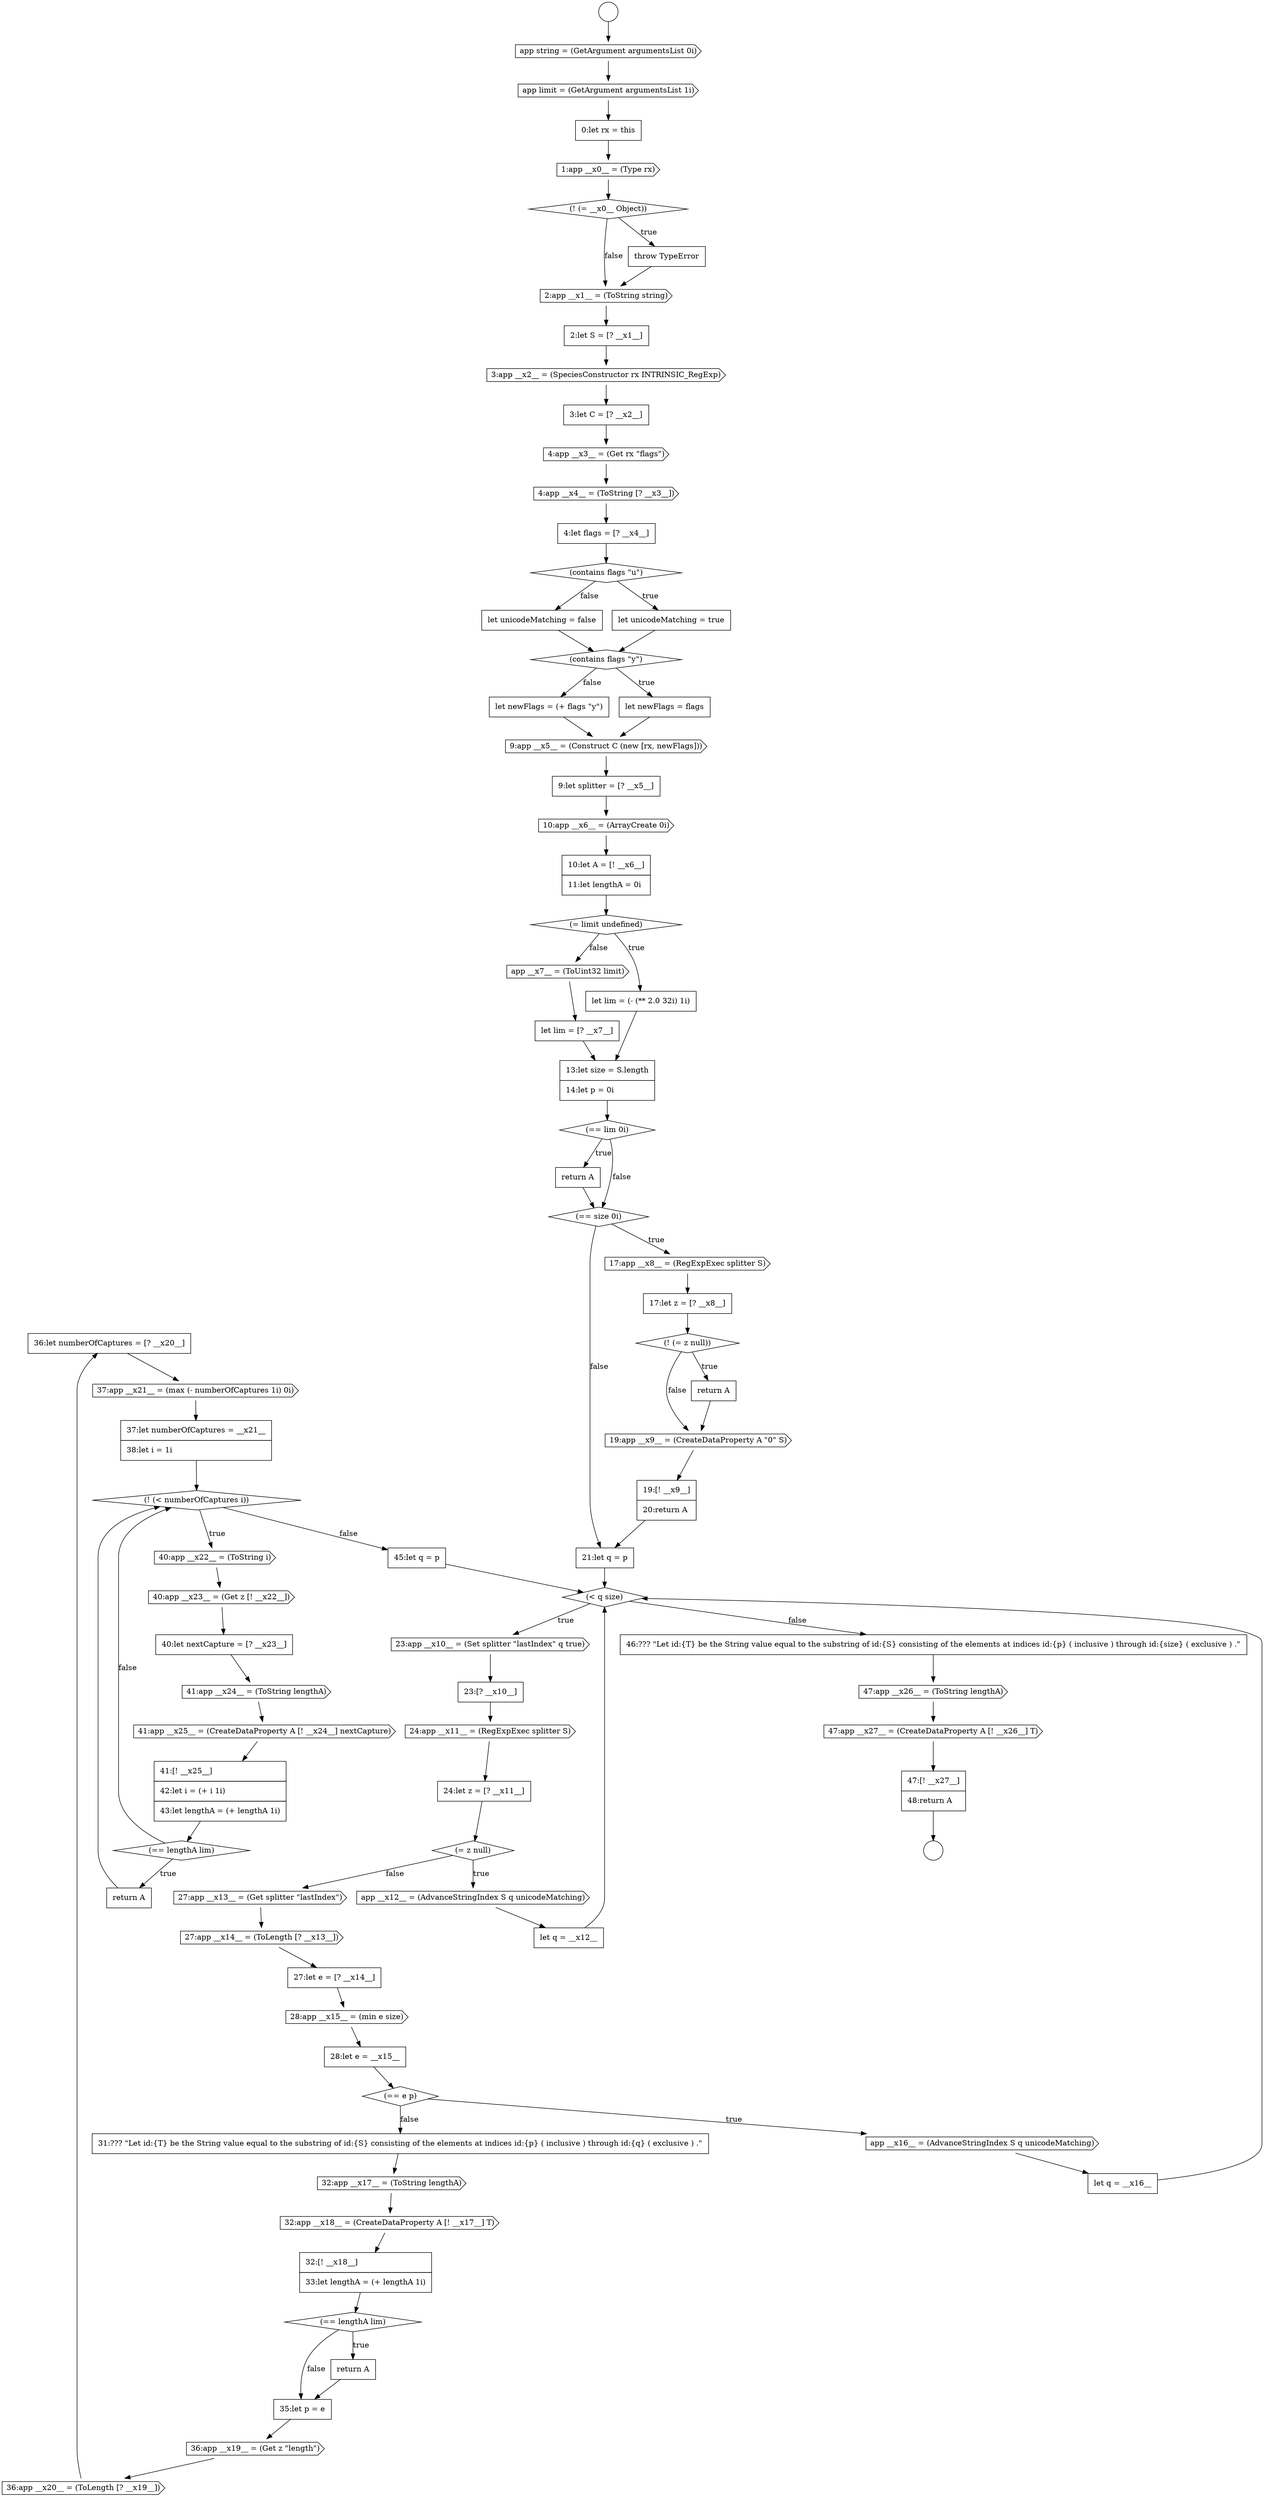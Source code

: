digraph {
  node14305 [shape=none, margin=0, label=<<font color="black">
    <table border="0" cellborder="1" cellspacing="0" cellpadding="10">
      <tr><td align="left">36:let numberOfCaptures = [? __x20__]</td></tr>
    </table>
  </font>> color="black" fillcolor="white" style=filled]
  node14316 [shape=none, margin=0, label=<<font color="black">
    <table border="0" cellborder="1" cellspacing="0" cellpadding="10">
      <tr><td align="left">return A</td></tr>
    </table>
  </font>> color="black" fillcolor="white" style=filled]
  node14274 [shape=none, margin=0, label=<<font color="black">
    <table border="0" cellborder="1" cellspacing="0" cellpadding="10">
      <tr><td align="left">17:let z = [? __x8__]</td></tr>
    </table>
  </font>> color="black" fillcolor="white" style=filled]
  node14296 [shape=none, margin=0, label=<<font color="black">
    <table border="0" cellborder="1" cellspacing="0" cellpadding="10">
      <tr><td align="left">31:??? &quot;Let id:{T} be the String value equal to the substring of id:{S} consisting of the elements at indices id:{p} ( inclusive ) through id:{q} ( exclusive ) .&quot;</td></tr>
    </table>
  </font>> color="black" fillcolor="white" style=filled]
  node14241 [shape=circle label=" " color="black" fillcolor="white" style=filled]
  node14264 [shape=none, margin=0, label=<<font color="black">
    <table border="0" cellborder="1" cellspacing="0" cellpadding="10">
      <tr><td align="left">10:let A = [! __x6__]</td></tr>
      <tr><td align="left">11:let lengthA = 0i</td></tr>
    </table>
  </font>> color="black" fillcolor="white" style=filled]
  node14273 [shape=cds, label=<<font color="black">17:app __x8__ = (RegExpExec splitter S)</font>> color="black" fillcolor="white" style=filled]
  node14301 [shape=none, margin=0, label=<<font color="black">
    <table border="0" cellborder="1" cellspacing="0" cellpadding="10">
      <tr><td align="left">return A</td></tr>
    </table>
  </font>> color="black" fillcolor="white" style=filled]
  node14292 [shape=none, margin=0, label=<<font color="black">
    <table border="0" cellborder="1" cellspacing="0" cellpadding="10">
      <tr><td align="left">28:let e = __x15__</td></tr>
    </table>
  </font>> color="black" fillcolor="white" style=filled]
  node14245 [shape=cds, label=<<font color="black">1:app __x0__ = (Type rx)</font>> color="black" fillcolor="white" style=filled]
  node14260 [shape=none, margin=0, label=<<font color="black">
    <table border="0" cellborder="1" cellspacing="0" cellpadding="10">
      <tr><td align="left">let newFlags = (+ flags &quot;y&quot;)</td></tr>
    </table>
  </font>> color="black" fillcolor="white" style=filled]
  node14277 [shape=cds, label=<<font color="black">19:app __x9__ = (CreateDataProperty A &quot;0&quot; S)</font>> color="black" fillcolor="white" style=filled]
  node14270 [shape=diamond, label=<<font color="black">(== lim 0i)</font>> color="black" fillcolor="white" style=filled]
  node14267 [shape=cds, label=<<font color="black">app __x7__ = (ToUint32 limit)</font>> color="black" fillcolor="white" style=filled]
  node14309 [shape=cds, label=<<font color="black">40:app __x22__ = (ToString i)</font>> color="black" fillcolor="white" style=filled]
  node14299 [shape=none, margin=0, label=<<font color="black">
    <table border="0" cellborder="1" cellspacing="0" cellpadding="10">
      <tr><td align="left">32:[! __x18__]</td></tr>
      <tr><td align="left">33:let lengthA = (+ lengthA 1i)</td></tr>
    </table>
  </font>> color="black" fillcolor="white" style=filled]
  node14284 [shape=none, margin=0, label=<<font color="black">
    <table border="0" cellborder="1" cellspacing="0" cellpadding="10">
      <tr><td align="left">24:let z = [? __x11__]</td></tr>
    </table>
  </font>> color="black" fillcolor="white" style=filled]
  node14253 [shape=cds, label=<<font color="black">4:app __x4__ = (ToString [? __x3__])</font>> color="black" fillcolor="white" style=filled]
  node14308 [shape=diamond, label=<<font color="black">(! (&lt; numberOfCaptures i))</font>> color="black" fillcolor="white" style=filled]
  node14295 [shape=none, margin=0, label=<<font color="black">
    <table border="0" cellborder="1" cellspacing="0" cellpadding="10">
      <tr><td align="left">let q = __x16__</td></tr>
    </table>
  </font>> color="black" fillcolor="white" style=filled]
  node14263 [shape=cds, label=<<font color="black">10:app __x6__ = (ArrayCreate 0i)</font>> color="black" fillcolor="white" style=filled]
  node14285 [shape=diamond, label=<<font color="black">(= z null)</font>> color="black" fillcolor="white" style=filled]
  node14280 [shape=diamond, label=<<font color="black">(&lt; q size)</font>> color="black" fillcolor="white" style=filled]
  node14291 [shape=cds, label=<<font color="black">28:app __x15__ = (min e size)</font>> color="black" fillcolor="white" style=filled]
  node14259 [shape=none, margin=0, label=<<font color="black">
    <table border="0" cellborder="1" cellspacing="0" cellpadding="10">
      <tr><td align="left">let newFlags = flags</td></tr>
    </table>
  </font>> color="black" fillcolor="white" style=filled]
  node14248 [shape=cds, label=<<font color="black">2:app __x1__ = (ToString string)</font>> color="black" fillcolor="white" style=filled]
  node14317 [shape=none, margin=0, label=<<font color="black">
    <table border="0" cellborder="1" cellspacing="0" cellpadding="10">
      <tr><td align="left">45:let q = p</td></tr>
    </table>
  </font>> color="black" fillcolor="white" style=filled]
  node14302 [shape=none, margin=0, label=<<font color="black">
    <table border="0" cellborder="1" cellspacing="0" cellpadding="10">
      <tr><td align="left">35:let p = e</td></tr>
    </table>
  </font>> color="black" fillcolor="white" style=filled]
  node14244 [shape=none, margin=0, label=<<font color="black">
    <table border="0" cellborder="1" cellspacing="0" cellpadding="10">
      <tr><td align="left">0:let rx = this</td></tr>
    </table>
  </font>> color="black" fillcolor="white" style=filled]
  node14312 [shape=cds, label=<<font color="black">41:app __x24__ = (ToString lengthA)</font>> color="black" fillcolor="white" style=filled]
  node14276 [shape=none, margin=0, label=<<font color="black">
    <table border="0" cellborder="1" cellspacing="0" cellpadding="10">
      <tr><td align="left">return A</td></tr>
    </table>
  </font>> color="black" fillcolor="white" style=filled]
  node14313 [shape=cds, label=<<font color="black">41:app __x25__ = (CreateDataProperty A [! __x24__] nextCapture)</font>> color="black" fillcolor="white" style=filled]
  node14318 [shape=none, margin=0, label=<<font color="black">
    <table border="0" cellborder="1" cellspacing="0" cellpadding="10">
      <tr><td align="left">46:??? &quot;Let id:{T} be the String value equal to the substring of id:{S} consisting of the elements at indices id:{p} ( inclusive ) through id:{size} ( exclusive ) .&quot;</td></tr>
    </table>
  </font>> color="black" fillcolor="white" style=filled]
  node14271 [shape=none, margin=0, label=<<font color="black">
    <table border="0" cellborder="1" cellspacing="0" cellpadding="10">
      <tr><td align="left">return A</td></tr>
    </table>
  </font>> color="black" fillcolor="white" style=filled]
  node14249 [shape=none, margin=0, label=<<font color="black">
    <table border="0" cellborder="1" cellspacing="0" cellpadding="10">
      <tr><td align="left">2:let S = [? __x1__]</td></tr>
    </table>
  </font>> color="black" fillcolor="white" style=filled]
  node14254 [shape=none, margin=0, label=<<font color="black">
    <table border="0" cellborder="1" cellspacing="0" cellpadding="10">
      <tr><td align="left">4:let flags = [? __x4__]</td></tr>
    </table>
  </font>> color="black" fillcolor="white" style=filled]
  node14281 [shape=cds, label=<<font color="black">23:app __x10__ = (Set splitter &quot;lastIndex&quot; q true)</font>> color="black" fillcolor="white" style=filled]
  node14303 [shape=cds, label=<<font color="black">36:app __x19__ = (Get z &quot;length&quot;)</font>> color="black" fillcolor="white" style=filled]
  node14286 [shape=cds, label=<<font color="black">app __x12__ = (AdvanceStringIndex S q unicodeMatching)</font>> color="black" fillcolor="white" style=filled]
  node14247 [shape=none, margin=0, label=<<font color="black">
    <table border="0" cellborder="1" cellspacing="0" cellpadding="10">
      <tr><td align="left">throw TypeError</td></tr>
    </table>
  </font>> color="black" fillcolor="white" style=filled]
  node14268 [shape=none, margin=0, label=<<font color="black">
    <table border="0" cellborder="1" cellspacing="0" cellpadding="10">
      <tr><td align="left">let lim = [? __x7__]</td></tr>
    </table>
  </font>> color="black" fillcolor="white" style=filled]
  node14258 [shape=diamond, label=<<font color="black">(contains flags &quot;y&quot;)</font>> color="black" fillcolor="white" style=filled]
  node14275 [shape=diamond, label=<<font color="black">(! (= z null))</font>> color="black" fillcolor="white" style=filled]
  node14307 [shape=none, margin=0, label=<<font color="black">
    <table border="0" cellborder="1" cellspacing="0" cellpadding="10">
      <tr><td align="left">37:let numberOfCaptures = __x21__</td></tr>
      <tr><td align="left">38:let i = 1i</td></tr>
    </table>
  </font>> color="black" fillcolor="white" style=filled]
  node14290 [shape=none, margin=0, label=<<font color="black">
    <table border="0" cellborder="1" cellspacing="0" cellpadding="10">
      <tr><td align="left">27:let e = [? __x14__]</td></tr>
    </table>
  </font>> color="black" fillcolor="white" style=filled]
  node14243 [shape=cds, label=<<font color="black">app limit = (GetArgument argumentsList 1i)</font>> color="black" fillcolor="white" style=filled]
  node14262 [shape=none, margin=0, label=<<font color="black">
    <table border="0" cellborder="1" cellspacing="0" cellpadding="10">
      <tr><td align="left">9:let splitter = [? __x5__]</td></tr>
    </table>
  </font>> color="black" fillcolor="white" style=filled]
  node14311 [shape=none, margin=0, label=<<font color="black">
    <table border="0" cellborder="1" cellspacing="0" cellpadding="10">
      <tr><td align="left">40:let nextCapture = [? __x23__]</td></tr>
    </table>
  </font>> color="black" fillcolor="white" style=filled]
  node14294 [shape=cds, label=<<font color="black">app __x16__ = (AdvanceStringIndex S q unicodeMatching)</font>> color="black" fillcolor="white" style=filled]
  node14287 [shape=none, margin=0, label=<<font color="black">
    <table border="0" cellborder="1" cellspacing="0" cellpadding="10">
      <tr><td align="left">let q = __x12__</td></tr>
    </table>
  </font>> color="black" fillcolor="white" style=filled]
  node14255 [shape=diamond, label=<<font color="black">(contains flags &quot;u&quot;)</font>> color="black" fillcolor="white" style=filled]
  node14250 [shape=cds, label=<<font color="black">3:app __x2__ = (SpeciesConstructor rx INTRINSIC_RegExp)</font>> color="black" fillcolor="white" style=filled]
  node14265 [shape=diamond, label=<<font color="black">(= limit undefined)</font>> color="black" fillcolor="white" style=filled]
  node14240 [shape=circle label=" " color="black" fillcolor="white" style=filled]
  node14314 [shape=none, margin=0, label=<<font color="black">
    <table border="0" cellborder="1" cellspacing="0" cellpadding="10">
      <tr><td align="left">41:[! __x25__]</td></tr>
      <tr><td align="left">42:let i = (+ i 1i)</td></tr>
      <tr><td align="left">43:let lengthA = (+ lengthA 1i)</td></tr>
    </table>
  </font>> color="black" fillcolor="white" style=filled]
  node14282 [shape=none, margin=0, label=<<font color="black">
    <table border="0" cellborder="1" cellspacing="0" cellpadding="10">
      <tr><td align="left">23:[? __x10__]</td></tr>
    </table>
  </font>> color="black" fillcolor="white" style=filled]
  node14304 [shape=cds, label=<<font color="black">36:app __x20__ = (ToLength [? __x19__])</font>> color="black" fillcolor="white" style=filled]
  node14272 [shape=diamond, label=<<font color="black">(== size 0i)</font>> color="black" fillcolor="white" style=filled]
  node14319 [shape=cds, label=<<font color="black">47:app __x26__ = (ToString lengthA)</font>> color="black" fillcolor="white" style=filled]
  node14279 [shape=none, margin=0, label=<<font color="black">
    <table border="0" cellborder="1" cellspacing="0" cellpadding="10">
      <tr><td align="left">21:let q = p</td></tr>
    </table>
  </font>> color="black" fillcolor="white" style=filled]
  node14297 [shape=cds, label=<<font color="black">32:app __x17__ = (ToString lengthA)</font>> color="black" fillcolor="white" style=filled]
  node14252 [shape=cds, label=<<font color="black">4:app __x3__ = (Get rx &quot;flags&quot;)</font>> color="black" fillcolor="white" style=filled]
  node14321 [shape=none, margin=0, label=<<font color="black">
    <table border="0" cellborder="1" cellspacing="0" cellpadding="10">
      <tr><td align="left">47:[! __x27__]</td></tr>
      <tr><td align="left">48:return A</td></tr>
    </table>
  </font>> color="black" fillcolor="white" style=filled]
  node14306 [shape=cds, label=<<font color="black">37:app __x21__ = (max (- numberOfCaptures 1i) 0i)</font>> color="black" fillcolor="white" style=filled]
  node14242 [shape=cds, label=<<font color="black">app string = (GetArgument argumentsList 0i)</font>> color="black" fillcolor="white" style=filled]
  node14257 [shape=none, margin=0, label=<<font color="black">
    <table border="0" cellborder="1" cellspacing="0" cellpadding="10">
      <tr><td align="left">let unicodeMatching = false</td></tr>
    </table>
  </font>> color="black" fillcolor="white" style=filled]
  node14246 [shape=diamond, label=<<font color="black">(! (= __x0__ Object))</font>> color="black" fillcolor="white" style=filled]
  node14289 [shape=cds, label=<<font color="black">27:app __x14__ = (ToLength [? __x13__])</font>> color="black" fillcolor="white" style=filled]
  node14261 [shape=cds, label=<<font color="black">9:app __x5__ = (Construct C (new [rx, newFlags]))</font>> color="black" fillcolor="white" style=filled]
  node14300 [shape=diamond, label=<<font color="black">(== lengthA lim)</font>> color="black" fillcolor="white" style=filled]
  node14278 [shape=none, margin=0, label=<<font color="black">
    <table border="0" cellborder="1" cellspacing="0" cellpadding="10">
      <tr><td align="left">19:[! __x9__]</td></tr>
      <tr><td align="left">20:return A</td></tr>
    </table>
  </font>> color="black" fillcolor="white" style=filled]
  node14266 [shape=none, margin=0, label=<<font color="black">
    <table border="0" cellborder="1" cellspacing="0" cellpadding="10">
      <tr><td align="left">let lim = (- (** 2.0 32i) 1i)</td></tr>
    </table>
  </font>> color="black" fillcolor="white" style=filled]
  node14288 [shape=cds, label=<<font color="black">27:app __x13__ = (Get splitter &quot;lastIndex&quot;)</font>> color="black" fillcolor="white" style=filled]
  node14315 [shape=diamond, label=<<font color="black">(== lengthA lim)</font>> color="black" fillcolor="white" style=filled]
  node14293 [shape=diamond, label=<<font color="black">(== e p)</font>> color="black" fillcolor="white" style=filled]
  node14298 [shape=cds, label=<<font color="black">32:app __x18__ = (CreateDataProperty A [! __x17__] T)</font>> color="black" fillcolor="white" style=filled]
  node14256 [shape=none, margin=0, label=<<font color="black">
    <table border="0" cellborder="1" cellspacing="0" cellpadding="10">
      <tr><td align="left">let unicodeMatching = true</td></tr>
    </table>
  </font>> color="black" fillcolor="white" style=filled]
  node14269 [shape=none, margin=0, label=<<font color="black">
    <table border="0" cellborder="1" cellspacing="0" cellpadding="10">
      <tr><td align="left">13:let size = S.length</td></tr>
      <tr><td align="left">14:let p = 0i</td></tr>
    </table>
  </font>> color="black" fillcolor="white" style=filled]
  node14283 [shape=cds, label=<<font color="black">24:app __x11__ = (RegExpExec splitter S)</font>> color="black" fillcolor="white" style=filled]
  node14251 [shape=none, margin=0, label=<<font color="black">
    <table border="0" cellborder="1" cellspacing="0" cellpadding="10">
      <tr><td align="left">3:let C = [? __x2__]</td></tr>
    </table>
  </font>> color="black" fillcolor="white" style=filled]
  node14310 [shape=cds, label=<<font color="black">40:app __x23__ = (Get z [! __x22__])</font>> color="black" fillcolor="white" style=filled]
  node14320 [shape=cds, label=<<font color="black">47:app __x27__ = (CreateDataProperty A [! __x26__] T)</font>> color="black" fillcolor="white" style=filled]
  node14297 -> node14298 [ color="black"]
  node14273 -> node14274 [ color="black"]
  node14288 -> node14289 [ color="black"]
  node14319 -> node14320 [ color="black"]
  node14240 -> node14242 [ color="black"]
  node14286 -> node14287 [ color="black"]
  node14309 -> node14310 [ color="black"]
  node14248 -> node14249 [ color="black"]
  node14268 -> node14269 [ color="black"]
  node14244 -> node14245 [ color="black"]
  node14293 -> node14294 [label=<<font color="black">true</font>> color="black"]
  node14293 -> node14296 [label=<<font color="black">false</font>> color="black"]
  node14278 -> node14279 [ color="black"]
  node14298 -> node14299 [ color="black"]
  node14290 -> node14291 [ color="black"]
  node14300 -> node14301 [label=<<font color="black">true</font>> color="black"]
  node14300 -> node14302 [label=<<font color="black">false</font>> color="black"]
  node14281 -> node14282 [ color="black"]
  node14264 -> node14265 [ color="black"]
  node14318 -> node14319 [ color="black"]
  node14295 -> node14280 [ color="black"]
  node14280 -> node14281 [label=<<font color="black">true</font>> color="black"]
  node14280 -> node14318 [label=<<font color="black">false</font>> color="black"]
  node14306 -> node14307 [ color="black"]
  node14250 -> node14251 [ color="black"]
  node14299 -> node14300 [ color="black"]
  node14262 -> node14263 [ color="black"]
  node14284 -> node14285 [ color="black"]
  node14312 -> node14313 [ color="black"]
  node14271 -> node14272 [ color="black"]
  node14267 -> node14268 [ color="black"]
  node14274 -> node14275 [ color="black"]
  node14314 -> node14315 [ color="black"]
  node14303 -> node14304 [ color="black"]
  node14249 -> node14250 [ color="black"]
  node14275 -> node14276 [label=<<font color="black">true</font>> color="black"]
  node14275 -> node14277 [label=<<font color="black">false</font>> color="black"]
  node14242 -> node14243 [ color="black"]
  node14316 -> node14308 [ color="black"]
  node14287 -> node14280 [ color="black"]
  node14301 -> node14302 [ color="black"]
  node14243 -> node14244 [ color="black"]
  node14270 -> node14271 [label=<<font color="black">true</font>> color="black"]
  node14270 -> node14272 [label=<<font color="black">false</font>> color="black"]
  node14302 -> node14303 [ color="black"]
  node14258 -> node14259 [label=<<font color="black">true</font>> color="black"]
  node14258 -> node14260 [label=<<font color="black">false</font>> color="black"]
  node14255 -> node14256 [label=<<font color="black">true</font>> color="black"]
  node14255 -> node14257 [label=<<font color="black">false</font>> color="black"]
  node14266 -> node14269 [ color="black"]
  node14272 -> node14273 [label=<<font color="black">true</font>> color="black"]
  node14272 -> node14279 [label=<<font color="black">false</font>> color="black"]
  node14260 -> node14261 [ color="black"]
  node14283 -> node14284 [ color="black"]
  node14310 -> node14311 [ color="black"]
  node14269 -> node14270 [ color="black"]
  node14247 -> node14248 [ color="black"]
  node14245 -> node14246 [ color="black"]
  node14317 -> node14280 [ color="black"]
  node14315 -> node14316 [label=<<font color="black">true</font>> color="black"]
  node14315 -> node14308 [label=<<font color="black">false</font>> color="black"]
  node14257 -> node14258 [ color="black"]
  node14311 -> node14312 [ color="black"]
  node14276 -> node14277 [ color="black"]
  node14285 -> node14286 [label=<<font color="black">true</font>> color="black"]
  node14285 -> node14288 [label=<<font color="black">false</font>> color="black"]
  node14259 -> node14261 [ color="black"]
  node14261 -> node14262 [ color="black"]
  node14277 -> node14278 [ color="black"]
  node14321 -> node14241 [ color="black"]
  node14282 -> node14283 [ color="black"]
  node14265 -> node14266 [label=<<font color="black">true</font>> color="black"]
  node14265 -> node14267 [label=<<font color="black">false</font>> color="black"]
  node14320 -> node14321 [ color="black"]
  node14305 -> node14306 [ color="black"]
  node14256 -> node14258 [ color="black"]
  node14289 -> node14290 [ color="black"]
  node14254 -> node14255 [ color="black"]
  node14263 -> node14264 [ color="black"]
  node14253 -> node14254 [ color="black"]
  node14313 -> node14314 [ color="black"]
  node14251 -> node14252 [ color="black"]
  node14307 -> node14308 [ color="black"]
  node14246 -> node14247 [label=<<font color="black">true</font>> color="black"]
  node14246 -> node14248 [label=<<font color="black">false</font>> color="black"]
  node14279 -> node14280 [ color="black"]
  node14304 -> node14305 [ color="black"]
  node14308 -> node14309 [label=<<font color="black">true</font>> color="black"]
  node14308 -> node14317 [label=<<font color="black">false</font>> color="black"]
  node14296 -> node14297 [ color="black"]
  node14252 -> node14253 [ color="black"]
  node14294 -> node14295 [ color="black"]
  node14291 -> node14292 [ color="black"]
  node14292 -> node14293 [ color="black"]
}
